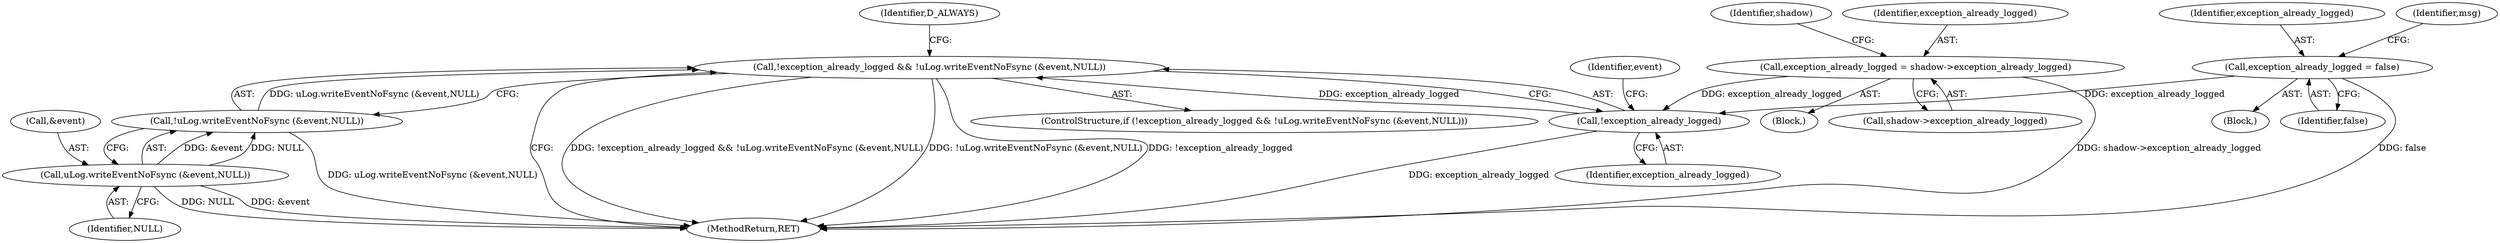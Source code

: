 digraph "0_htcondor_5e5571d1a431eb3c61977b6dd6ec90186ef79867_5@API" {
"1000164" [label="(Call,!exception_already_logged && !uLog.writeEventNoFsync (&event,NULL))"];
"1000165" [label="(Call,!exception_already_logged)"];
"1000136" [label="(Call,exception_already_logged = shadow->exception_already_logged)"];
"1000105" [label="(Call,exception_already_logged = false)"];
"1000167" [label="(Call,!uLog.writeEventNoFsync (&event,NULL))"];
"1000168" [label="(Call,uLog.writeEventNoFsync (&event,NULL))"];
"1000121" [label="(Block,)"];
"1000138" [label="(Call,shadow->exception_already_logged)"];
"1000110" [label="(Identifier,msg)"];
"1000107" [label="(Identifier,false)"];
"1000106" [label="(Identifier,exception_already_logged)"];
"1000105" [label="(Call,exception_already_logged = false)"];
"1000164" [label="(Call,!exception_already_logged && !uLog.writeEventNoFsync (&event,NULL))"];
"1000168" [label="(Call,uLog.writeEventNoFsync (&event,NULL))"];
"1000171" [label="(Identifier,NULL)"];
"1000169" [label="(Call,&event)"];
"1000176" [label="(MethodReturn,RET)"];
"1000137" [label="(Identifier,exception_already_logged)"];
"1000102" [label="(Block,)"];
"1000174" [label="(Identifier,D_ALWAYS)"];
"1000136" [label="(Call,exception_already_logged = shadow->exception_already_logged)"];
"1000163" [label="(ControlStructure,if (!exception_already_logged && !uLog.writeEventNoFsync (&event,NULL)))"];
"1000166" [label="(Identifier,exception_already_logged)"];
"1000165" [label="(Call,!exception_already_logged)"];
"1000143" [label="(Identifier,shadow)"];
"1000170" [label="(Identifier,event)"];
"1000167" [label="(Call,!uLog.writeEventNoFsync (&event,NULL))"];
"1000164" -> "1000163"  [label="AST: "];
"1000164" -> "1000165"  [label="CFG: "];
"1000164" -> "1000167"  [label="CFG: "];
"1000165" -> "1000164"  [label="AST: "];
"1000167" -> "1000164"  [label="AST: "];
"1000174" -> "1000164"  [label="CFG: "];
"1000176" -> "1000164"  [label="CFG: "];
"1000164" -> "1000176"  [label="DDG: !exception_already_logged && !uLog.writeEventNoFsync (&event,NULL)"];
"1000164" -> "1000176"  [label="DDG: !uLog.writeEventNoFsync (&event,NULL)"];
"1000164" -> "1000176"  [label="DDG: !exception_already_logged"];
"1000165" -> "1000164"  [label="DDG: exception_already_logged"];
"1000167" -> "1000164"  [label="DDG: uLog.writeEventNoFsync (&event,NULL)"];
"1000165" -> "1000166"  [label="CFG: "];
"1000166" -> "1000165"  [label="AST: "];
"1000170" -> "1000165"  [label="CFG: "];
"1000165" -> "1000176"  [label="DDG: exception_already_logged"];
"1000136" -> "1000165"  [label="DDG: exception_already_logged"];
"1000105" -> "1000165"  [label="DDG: exception_already_logged"];
"1000136" -> "1000121"  [label="AST: "];
"1000136" -> "1000138"  [label="CFG: "];
"1000137" -> "1000136"  [label="AST: "];
"1000138" -> "1000136"  [label="AST: "];
"1000143" -> "1000136"  [label="CFG: "];
"1000136" -> "1000176"  [label="DDG: shadow->exception_already_logged"];
"1000105" -> "1000102"  [label="AST: "];
"1000105" -> "1000107"  [label="CFG: "];
"1000106" -> "1000105"  [label="AST: "];
"1000107" -> "1000105"  [label="AST: "];
"1000110" -> "1000105"  [label="CFG: "];
"1000105" -> "1000176"  [label="DDG: false"];
"1000167" -> "1000168"  [label="CFG: "];
"1000168" -> "1000167"  [label="AST: "];
"1000167" -> "1000176"  [label="DDG: uLog.writeEventNoFsync (&event,NULL)"];
"1000168" -> "1000167"  [label="DDG: &event"];
"1000168" -> "1000167"  [label="DDG: NULL"];
"1000168" -> "1000171"  [label="CFG: "];
"1000169" -> "1000168"  [label="AST: "];
"1000171" -> "1000168"  [label="AST: "];
"1000168" -> "1000176"  [label="DDG: &event"];
"1000168" -> "1000176"  [label="DDG: NULL"];
}
